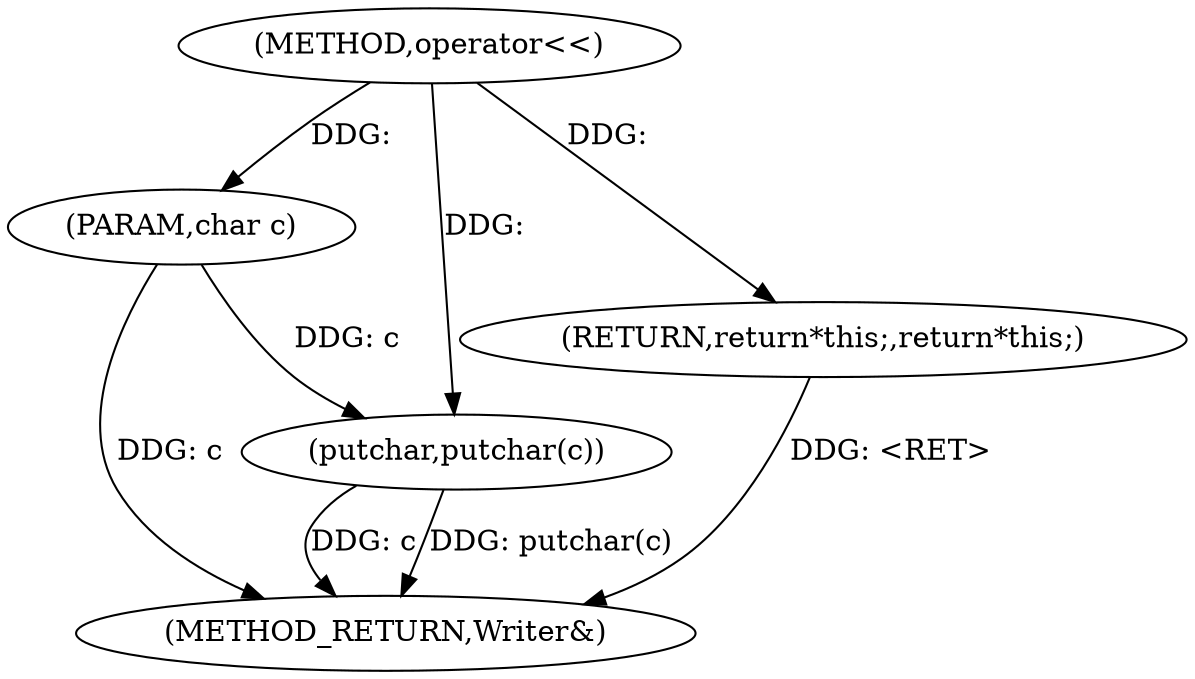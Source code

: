 digraph "operator<<" {  
"1001369" [label = "(METHOD,operator<<)" ]
"1001377" [label = "(METHOD_RETURN,Writer&)" ]
"1001370" [label = "(PARAM,char c)" ]
"1001372" [label = "(putchar,putchar(c))" ]
"1001374" [label = "(RETURN,return*this;,return*this;)" ]
  "1001370" -> "1001377"  [ label = "DDG: c"] 
  "1001372" -> "1001377"  [ label = "DDG: c"] 
  "1001372" -> "1001377"  [ label = "DDG: putchar(c)"] 
  "1001374" -> "1001377"  [ label = "DDG: <RET>"] 
  "1001369" -> "1001370"  [ label = "DDG: "] 
  "1001369" -> "1001374"  [ label = "DDG: "] 
  "1001370" -> "1001372"  [ label = "DDG: c"] 
  "1001369" -> "1001372"  [ label = "DDG: "] 
}
